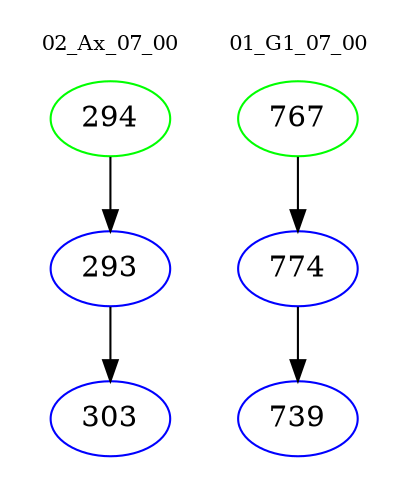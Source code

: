 digraph{
subgraph cluster_0 {
color = white
label = "02_Ax_07_00";
fontsize=10;
T0_294 [label="294", color="green"]
T0_294 -> T0_293 [color="black"]
T0_293 [label="293", color="blue"]
T0_293 -> T0_303 [color="black"]
T0_303 [label="303", color="blue"]
}
subgraph cluster_1 {
color = white
label = "01_G1_07_00";
fontsize=10;
T1_767 [label="767", color="green"]
T1_767 -> T1_774 [color="black"]
T1_774 [label="774", color="blue"]
T1_774 -> T1_739 [color="black"]
T1_739 [label="739", color="blue"]
}
}
